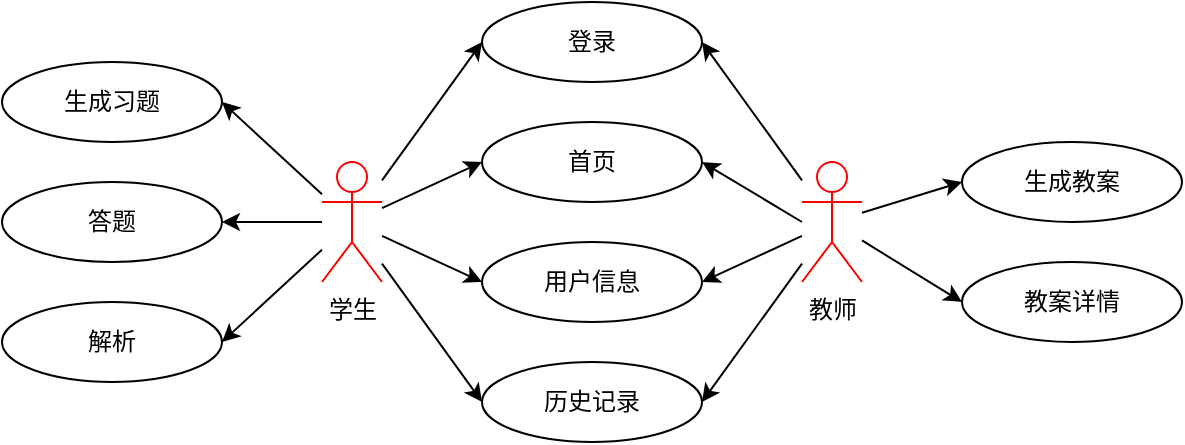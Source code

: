 <mxfile version="21.2.9" type="github">
  <diagram id="Ht1M8jgEwFfnCIfOTk4-" name="Page-1">
    <mxGraphModel dx="989" dy="527" grid="0" gridSize="10" guides="1" tooltips="1" connect="1" arrows="1" fold="1" page="1" pageScale="1" pageWidth="1169" pageHeight="827" math="0" shadow="0">
      <root>
        <mxCell id="0" />
        <mxCell id="1" parent="0" />
        <mxCell id="e5bKQ0c9mWcY80X0VNY2-40" style="rounded=0;orthogonalLoop=1;jettySize=auto;html=1;entryX=0;entryY=0.5;entryDx=0;entryDy=0;" edge="1" parent="1" source="e5bKQ0c9mWcY80X0VNY2-34" target="e5bKQ0c9mWcY80X0VNY2-42">
          <mxGeometry relative="1" as="geometry" />
        </mxCell>
        <mxCell id="e5bKQ0c9mWcY80X0VNY2-43" style="rounded=0;orthogonalLoop=1;jettySize=auto;html=1;entryX=0;entryY=0.5;entryDx=0;entryDy=0;" edge="1" parent="1" source="e5bKQ0c9mWcY80X0VNY2-34" target="e5bKQ0c9mWcY80X0VNY2-39">
          <mxGeometry relative="1" as="geometry" />
        </mxCell>
        <mxCell id="e5bKQ0c9mWcY80X0VNY2-49" style="rounded=0;orthogonalLoop=1;jettySize=auto;html=1;entryX=1;entryY=0.5;entryDx=0;entryDy=0;" edge="1" parent="1" source="e5bKQ0c9mWcY80X0VNY2-34" target="e5bKQ0c9mWcY80X0VNY2-46">
          <mxGeometry relative="1" as="geometry" />
        </mxCell>
        <mxCell id="e5bKQ0c9mWcY80X0VNY2-50" style="rounded=0;orthogonalLoop=1;jettySize=auto;html=1;entryX=1;entryY=0.5;entryDx=0;entryDy=0;" edge="1" parent="1" source="e5bKQ0c9mWcY80X0VNY2-34" target="e5bKQ0c9mWcY80X0VNY2-47">
          <mxGeometry relative="1" as="geometry" />
        </mxCell>
        <mxCell id="e5bKQ0c9mWcY80X0VNY2-51" style="rounded=0;orthogonalLoop=1;jettySize=auto;html=1;entryX=1;entryY=0.5;entryDx=0;entryDy=0;" edge="1" parent="1" source="e5bKQ0c9mWcY80X0VNY2-34" target="e5bKQ0c9mWcY80X0VNY2-48">
          <mxGeometry relative="1" as="geometry" />
        </mxCell>
        <mxCell id="e5bKQ0c9mWcY80X0VNY2-52" style="rounded=0;orthogonalLoop=1;jettySize=auto;html=1;entryX=0;entryY=0.5;entryDx=0;entryDy=0;" edge="1" parent="1" source="e5bKQ0c9mWcY80X0VNY2-34" target="e5bKQ0c9mWcY80X0VNY2-38">
          <mxGeometry relative="1" as="geometry" />
        </mxCell>
        <mxCell id="e5bKQ0c9mWcY80X0VNY2-55" style="rounded=0;orthogonalLoop=1;jettySize=auto;html=1;entryX=0;entryY=0.5;entryDx=0;entryDy=0;" edge="1" parent="1" source="e5bKQ0c9mWcY80X0VNY2-34" target="e5bKQ0c9mWcY80X0VNY2-54">
          <mxGeometry relative="1" as="geometry" />
        </mxCell>
        <mxCell id="e5bKQ0c9mWcY80X0VNY2-34" value="学生" style="shape=umlActor;verticalLabelPosition=bottom;verticalAlign=top;html=1;outlineConnect=0;strokeColor=#FF0000;" vertex="1" parent="1">
          <mxGeometry x="280" y="160" width="30" height="60" as="geometry" />
        </mxCell>
        <mxCell id="e5bKQ0c9mWcY80X0VNY2-41" style="rounded=0;orthogonalLoop=1;jettySize=auto;html=1;entryX=1;entryY=0.5;entryDx=0;entryDy=0;" edge="1" parent="1" source="e5bKQ0c9mWcY80X0VNY2-35" target="e5bKQ0c9mWcY80X0VNY2-39">
          <mxGeometry relative="1" as="geometry">
            <mxPoint x="560" y="200" as="sourcePoint" />
          </mxGeometry>
        </mxCell>
        <mxCell id="e5bKQ0c9mWcY80X0VNY2-44" style="rounded=0;orthogonalLoop=1;jettySize=auto;html=1;entryX=1;entryY=0.5;entryDx=0;entryDy=0;" edge="1" parent="1" target="e5bKQ0c9mWcY80X0VNY2-42">
          <mxGeometry relative="1" as="geometry">
            <mxPoint x="520" y="190" as="sourcePoint" />
          </mxGeometry>
        </mxCell>
        <mxCell id="e5bKQ0c9mWcY80X0VNY2-53" style="rounded=0;orthogonalLoop=1;jettySize=auto;html=1;entryX=1;entryY=0.5;entryDx=0;entryDy=0;" edge="1" parent="1" source="e5bKQ0c9mWcY80X0VNY2-35" target="e5bKQ0c9mWcY80X0VNY2-38">
          <mxGeometry relative="1" as="geometry" />
        </mxCell>
        <mxCell id="e5bKQ0c9mWcY80X0VNY2-56" style="rounded=0;orthogonalLoop=1;jettySize=auto;html=1;entryX=1;entryY=0.5;entryDx=0;entryDy=0;" edge="1" parent="1" source="e5bKQ0c9mWcY80X0VNY2-35" target="e5bKQ0c9mWcY80X0VNY2-54">
          <mxGeometry relative="1" as="geometry" />
        </mxCell>
        <mxCell id="e5bKQ0c9mWcY80X0VNY2-59" style="rounded=0;orthogonalLoop=1;jettySize=auto;html=1;entryX=0;entryY=0.5;entryDx=0;entryDy=0;" edge="1" parent="1" source="e5bKQ0c9mWcY80X0VNY2-35" target="e5bKQ0c9mWcY80X0VNY2-57">
          <mxGeometry relative="1" as="geometry" />
        </mxCell>
        <mxCell id="e5bKQ0c9mWcY80X0VNY2-60" style="rounded=0;orthogonalLoop=1;jettySize=auto;html=1;entryX=0;entryY=0.5;entryDx=0;entryDy=0;" edge="1" parent="1" source="e5bKQ0c9mWcY80X0VNY2-35" target="e5bKQ0c9mWcY80X0VNY2-58">
          <mxGeometry relative="1" as="geometry" />
        </mxCell>
        <mxCell id="e5bKQ0c9mWcY80X0VNY2-35" value="教师" style="shape=umlActor;verticalLabelPosition=bottom;verticalAlign=top;html=1;outlineConnect=0;strokeColor=#FF0000;" vertex="1" parent="1">
          <mxGeometry x="520" y="160" width="30" height="60" as="geometry" />
        </mxCell>
        <mxCell id="e5bKQ0c9mWcY80X0VNY2-38" value="登录" style="ellipse;whiteSpace=wrap;html=1;" vertex="1" parent="1">
          <mxGeometry x="360" y="80" width="110" height="40" as="geometry" />
        </mxCell>
        <mxCell id="e5bKQ0c9mWcY80X0VNY2-39" value="用户信息" style="ellipse;whiteSpace=wrap;html=1;" vertex="1" parent="1">
          <mxGeometry x="360" y="200" width="110" height="40" as="geometry" />
        </mxCell>
        <mxCell id="e5bKQ0c9mWcY80X0VNY2-42" value="首页" style="ellipse;whiteSpace=wrap;html=1;" vertex="1" parent="1">
          <mxGeometry x="360" y="140" width="110" height="40" as="geometry" />
        </mxCell>
        <mxCell id="e5bKQ0c9mWcY80X0VNY2-46" value="生成习题" style="ellipse;whiteSpace=wrap;html=1;" vertex="1" parent="1">
          <mxGeometry x="120" y="110" width="110" height="40" as="geometry" />
        </mxCell>
        <mxCell id="e5bKQ0c9mWcY80X0VNY2-47" value="答题" style="ellipse;whiteSpace=wrap;html=1;" vertex="1" parent="1">
          <mxGeometry x="120" y="170" width="110" height="40" as="geometry" />
        </mxCell>
        <mxCell id="e5bKQ0c9mWcY80X0VNY2-48" value="解析" style="ellipse;whiteSpace=wrap;html=1;" vertex="1" parent="1">
          <mxGeometry x="120" y="230" width="110" height="40" as="geometry" />
        </mxCell>
        <mxCell id="e5bKQ0c9mWcY80X0VNY2-54" value="历史记录" style="ellipse;whiteSpace=wrap;html=1;" vertex="1" parent="1">
          <mxGeometry x="360" y="260" width="110" height="40" as="geometry" />
        </mxCell>
        <mxCell id="e5bKQ0c9mWcY80X0VNY2-57" value="生成教案" style="ellipse;whiteSpace=wrap;html=1;" vertex="1" parent="1">
          <mxGeometry x="600" y="150" width="110" height="40" as="geometry" />
        </mxCell>
        <mxCell id="e5bKQ0c9mWcY80X0VNY2-58" value="教案详情" style="ellipse;whiteSpace=wrap;html=1;" vertex="1" parent="1">
          <mxGeometry x="600" y="210" width="110" height="40" as="geometry" />
        </mxCell>
      </root>
    </mxGraphModel>
  </diagram>
</mxfile>
